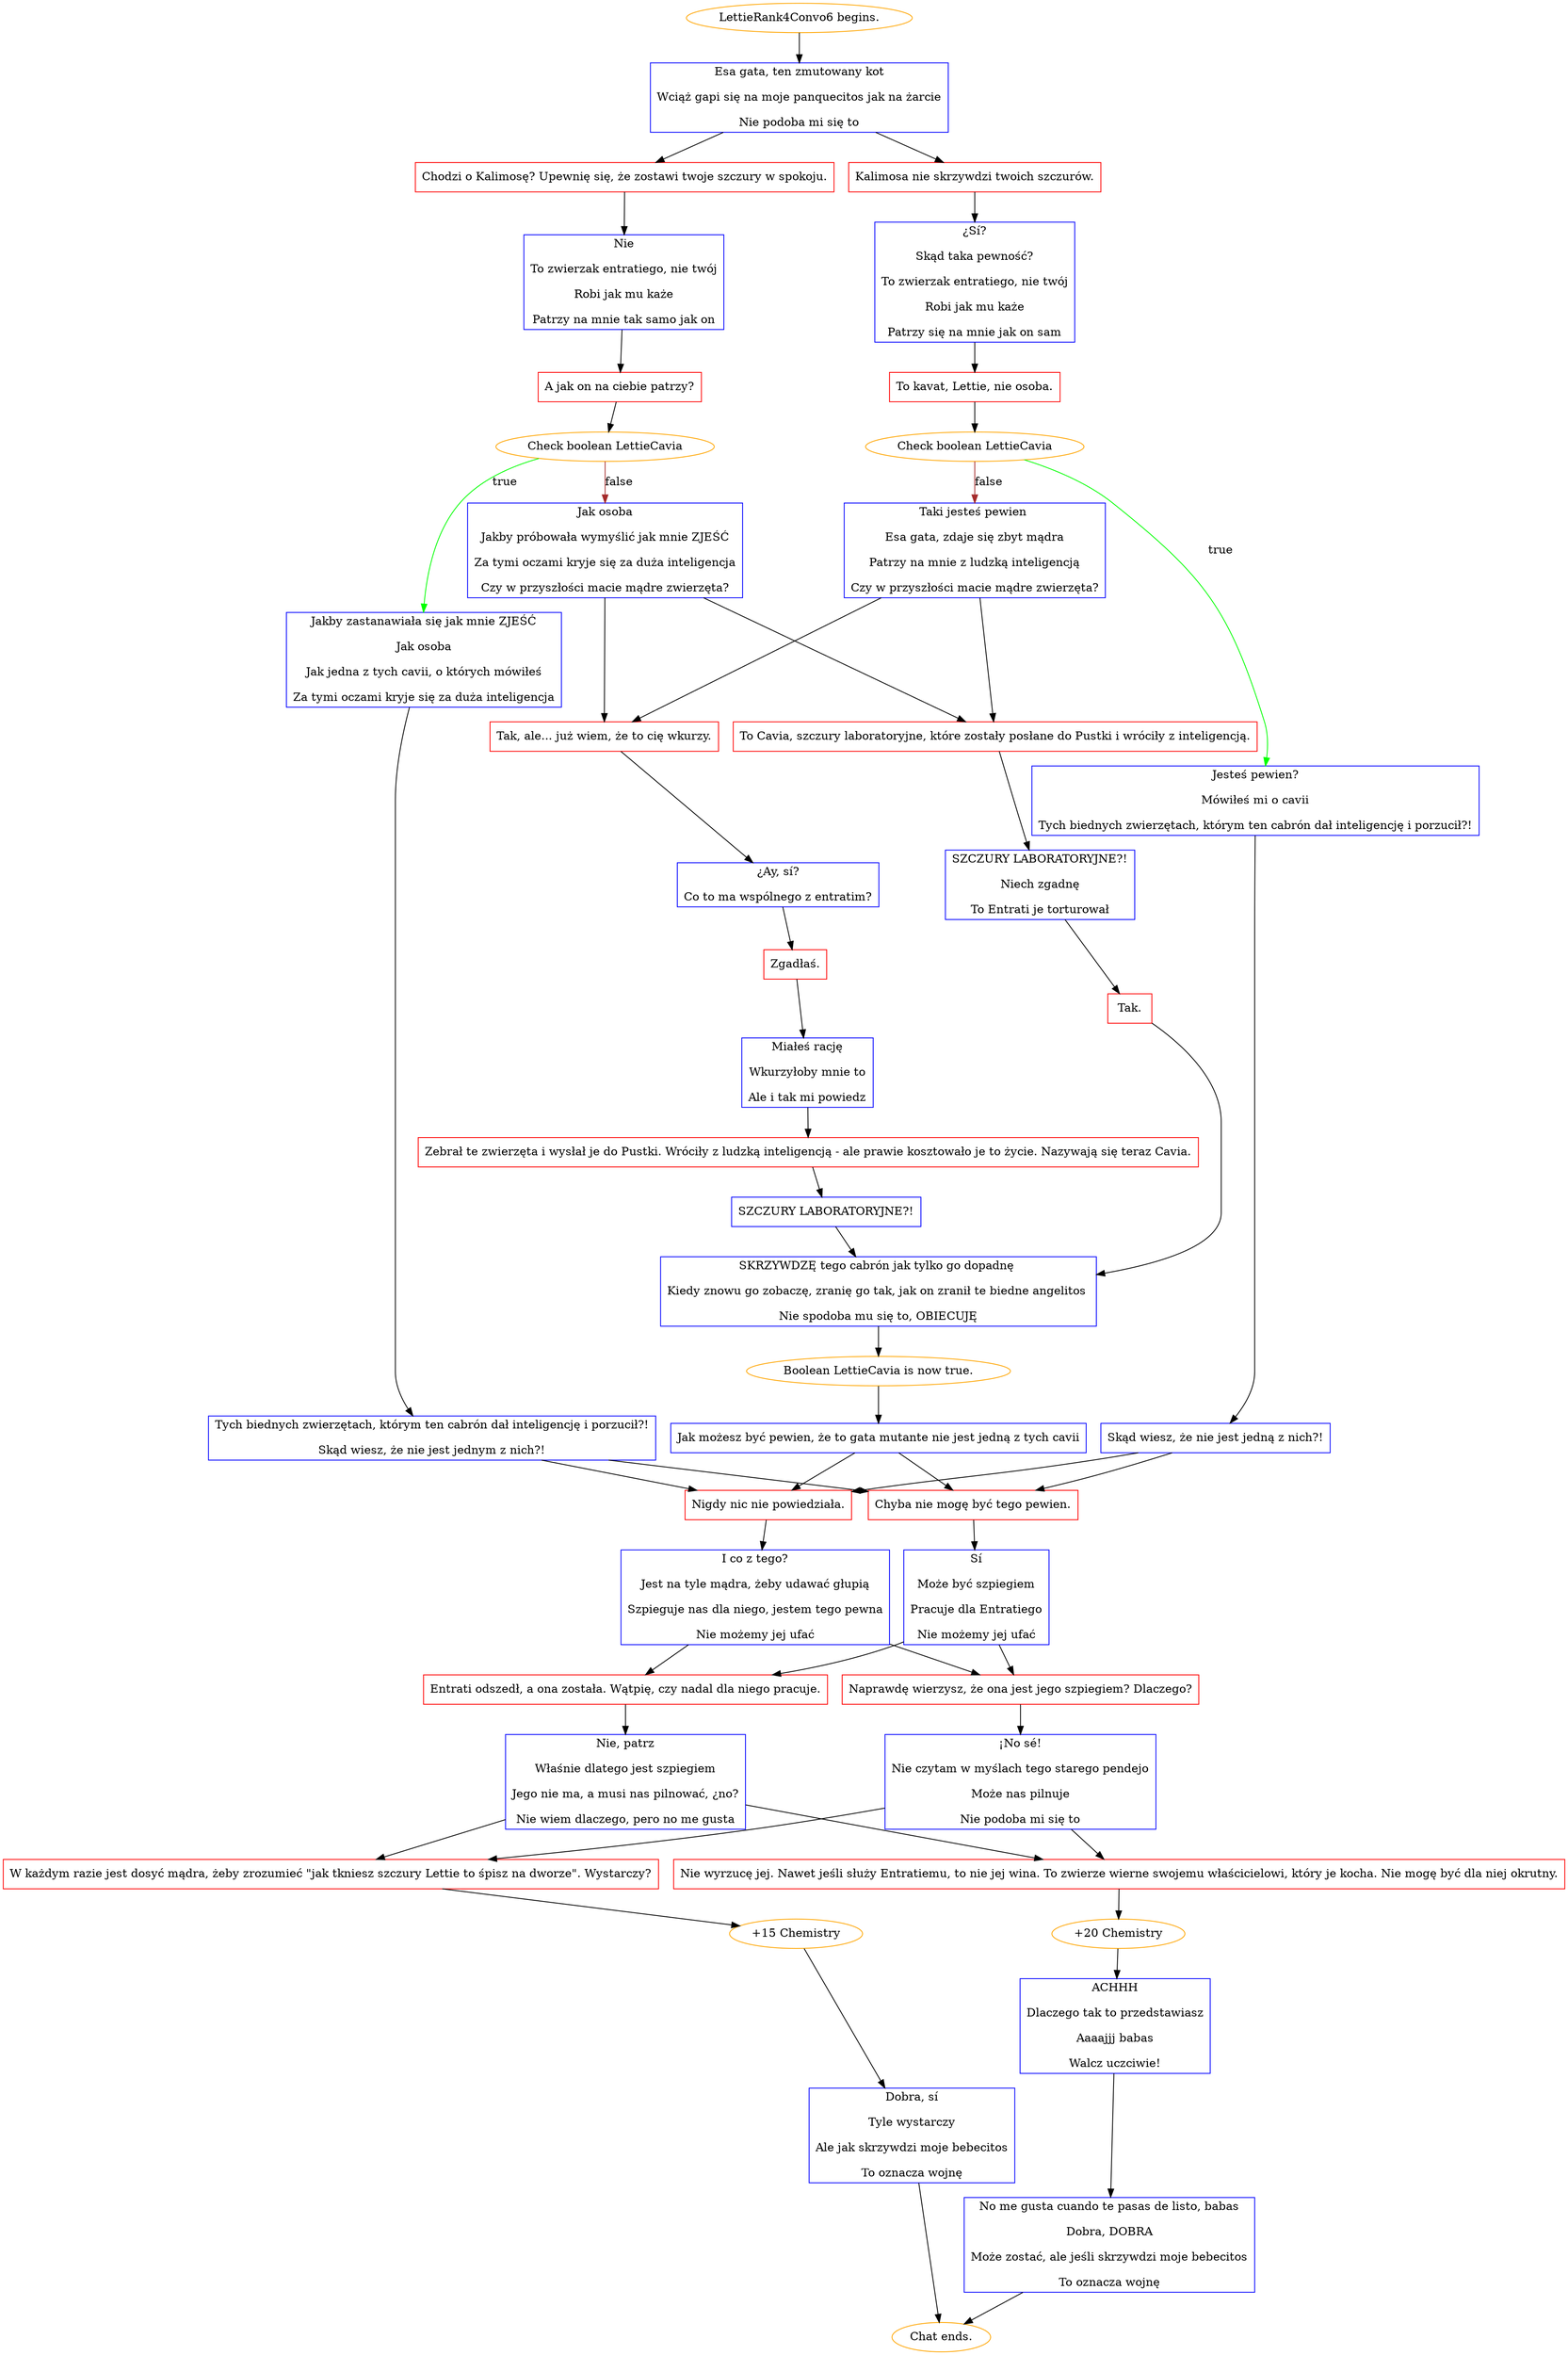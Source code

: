 digraph {
	"LettieRank4Convo6 begins." [color=orange];
		"LettieRank4Convo6 begins." -> j4260795070;
	j4260795070 [label="Esa gata, ten zmutowany kot
Wciąż gapi się na moje panquecitos jak na żarcie
Nie podoba mi się to",shape=box,color=blue];
		j4260795070 -> j1398168022;
		j4260795070 -> j262185292;
	j1398168022 [label="Chodzi o Kalimosę? Upewnię się, że zostawi twoje szczury w spokoju.",shape=box,color=red];
		j1398168022 -> j1002098829;
	j262185292 [label="Kalimosa nie skrzywdzi twoich szczurów.",shape=box,color=red];
		j262185292 -> j2118873667;
	j1002098829 [label="Nie
To zwierzak entratiego, nie twój
Robi jak mu każe
Patrzy na mnie tak samo jak on",shape=box,color=blue];
		j1002098829 -> j3959150328;
	j2118873667 [label="¿Sí?
Skąd taka pewność?
To zwierzak entratiego, nie twój
Robi jak mu każe
Patrzy się na mnie jak on sam",shape=box,color=blue];
		j2118873667 -> j2669065186;
	j3959150328 [label="A jak on na ciebie patrzy?",shape=box,color=red];
		j3959150328 -> j4254769564;
	j2669065186 [label="To kavat, Lettie, nie osoba.",shape=box,color=red];
		j2669065186 -> j4287006142;
	j4254769564 [label="Check boolean LettieCavia",color=orange];
		j4254769564 -> j644366305 [label=true,color=green];
		j4254769564 -> j3313601206 [label=false,color=brown];
	j4287006142 [label="Check boolean LettieCavia",color=orange];
		j4287006142 -> j3939742947 [label=true,color=green];
		j4287006142 -> j2188705431 [label=false,color=brown];
	j644366305 [label="Jakby zastanawiała się jak mnie ZJEŚĆ
Jak osoba
Jak jedna z tych cavii, o których mówiłeś
Za tymi oczami kryje się za duża inteligencja",shape=box,color=blue];
		j644366305 -> j2832672837;
	j3313601206 [label="Jak osoba
Jakby próbowała wymyślić jak mnie ZJEŚĆ
Za tymi oczami kryje się za duża inteligencja
Czy w przyszłości macie mądre zwierzęta?",shape=box,color=blue];
		j3313601206 -> j1086807655;
		j3313601206 -> j1893747276;
	j3939742947 [label="Jesteś pewien?
Mówiłeś mi o cavii
Tych biednych zwierzętach, którym ten cabrón dał inteligencję i porzucił?!",shape=box,color=blue];
		j3939742947 -> j520679962;
	j2188705431 [label="Taki jesteś pewien 
Esa gata, zdaje się zbyt mądra
Patrzy na mnie z ludzką inteligencją
Czy w przyszłości macie mądre zwierzęta?",shape=box,color=blue];
		j2188705431 -> j1086807655;
		j2188705431 -> j1893747276;
	j2832672837 [label="Tych biednych zwierzętach, którym ten cabrón dał inteligencję i porzucił?!
Skąd wiesz, że nie jest jednym z nich?!",shape=box,color=blue];
		j2832672837 -> j2900139782;
		j2832672837 -> j3133275612;
	j1086807655 [label="To Cavia, szczury laboratoryjne, które zostały posłane do Pustki i wróciły z inteligencją.",shape=box,color=red];
		j1086807655 -> j3839203353;
	j1893747276 [label="Tak, ale... już wiem, że to cię wkurzy.",shape=box,color=red];
		j1893747276 -> j207138380;
	j520679962 [label="Skąd wiesz, że nie jest jedną z nich?!",shape=box,color=blue];
		j520679962 -> j2900139782;
		j520679962 -> j3133275612;
	j2900139782 [label="Nigdy nic nie powiedziała.",shape=box,color=red];
		j2900139782 -> j2115650893;
	j3133275612 [label="Chyba nie mogę być tego pewien.",shape=box,color=red];
		j3133275612 -> j2767780656;
	j3839203353 [label="SZCZURY LABORATORYJNE?!
Niech zgadnę
To Entrati je torturował",shape=box,color=blue];
		j3839203353 -> j947943285;
	j207138380 [label="¿Ay, sí?
Co to ma wspólnego z entratim?",shape=box,color=blue];
		j207138380 -> j2661725915;
	j2115650893 [label="I co z tego?
Jest na tyle mądra, żeby udawać głupią
Szpieguje nas dla niego, jestem tego pewna
Nie możemy jej ufać",shape=box,color=blue];
		j2115650893 -> j3233303447;
		j2115650893 -> j90034938;
	j2767780656 [label="Sí
Może być szpiegiem
Pracuje dla Entratiego
Nie możemy jej ufać",shape=box,color=blue];
		j2767780656 -> j3233303447;
		j2767780656 -> j90034938;
	j947943285 [label="Tak.",shape=box,color=red];
		j947943285 -> j134564055;
	j2661725915 [label="Zgadłaś.",shape=box,color=red];
		j2661725915 -> j3535280954;
	j3233303447 [label="Entrati odszedł, a ona została. Wątpię, czy nadal dla niego pracuje.",shape=box,color=red];
		j3233303447 -> j3372806095;
	j90034938 [label="Naprawdę wierzysz, że ona jest jego szpiegiem? Dlaczego?",shape=box,color=red];
		j90034938 -> j3961019197;
	j134564055 [label="SKRZYWDZĘ tego cabrón jak tylko go dopadnę 
Kiedy znowu go zobaczę, zranię go tak, jak on zranił te biedne angelitos 
Nie spodoba mu się to, OBIECUJĘ",shape=box,color=blue];
		j134564055 -> j496770914;
	j3535280954 [label="Miałeś rację
Wkurzyłoby mnie to
Ale i tak mi powiedz",shape=box,color=blue];
		j3535280954 -> j2929202866;
	j3372806095 [label="Nie, patrz
Właśnie dlatego jest szpiegiem
Jego nie ma, a musi nas pilnować, ¿no?
Nie wiem dlaczego, pero no me gusta",shape=box,color=blue];
		j3372806095 -> j466116931;
		j3372806095 -> j2135294014;
	j3961019197 [label="¡No sé!
Nie czytam w myślach tego starego pendejo
Może nas pilnuje
Nie podoba mi się to",shape=box,color=blue];
		j3961019197 -> j466116931;
		j3961019197 -> j2135294014;
	j496770914 [label="Boolean LettieCavia is now true.",color=orange];
		j496770914 -> j1489564983;
	j2929202866 [label="Zebrał te zwierzęta i wysłał je do Pustki. Wróciły z ludzką inteligencją - ale prawie kosztowało je to życie. Nazywają się teraz Cavia.",shape=box,color=red];
		j2929202866 -> j2897982705;
	j466116931 [label="W każdym razie jest dosyć mądra, żeby zrozumieć \"jak tkniesz szczury Lettie to śpisz na dworze\". Wystarczy?",shape=box,color=red];
		j466116931 -> j4135636013;
	j2135294014 [label="Nie wyrzucę jej. Nawet jeśli służy Entratiemu, to nie jej wina. To zwierze wierne swojemu właścicielowi, który je kocha. Nie mogę być dla niej okrutny.",shape=box,color=red];
		j2135294014 -> j2937168330;
	j1489564983 [label="Jak możesz być pewien, że to gata mutante nie jest jedną z tych cavii",shape=box,color=blue];
		j1489564983 -> j2900139782;
		j1489564983 -> j3133275612;
	j2897982705 [label="SZCZURY LABORATORYJNE?!",shape=box,color=blue];
		j2897982705 -> j134564055;
	j4135636013 [label="+15 Chemistry",color=orange];
		j4135636013 -> j1043046794;
	j2937168330 [label="+20 Chemistry",color=orange];
		j2937168330 -> j202303578;
	j1043046794 [label="Dobra, sí
Tyle wystarczy
Ale jak skrzywdzi moje bebecitos
To oznacza wojnę",shape=box,color=blue];
		j1043046794 -> "Chat ends.";
	j202303578 [label="ACHHH
Dlaczego tak to przedstawiasz
Aaaajjj babas
Walcz uczciwie!",shape=box,color=blue];
		j202303578 -> j1411310364;
	"Chat ends." [color=orange];
	j1411310364 [label="No me gusta cuando te pasas de listo, babas
Dobra, DOBRA
Może zostać, ale jeśli skrzywdzi moje bebecitos
To oznacza wojnę",shape=box,color=blue];
		j1411310364 -> "Chat ends.";
}